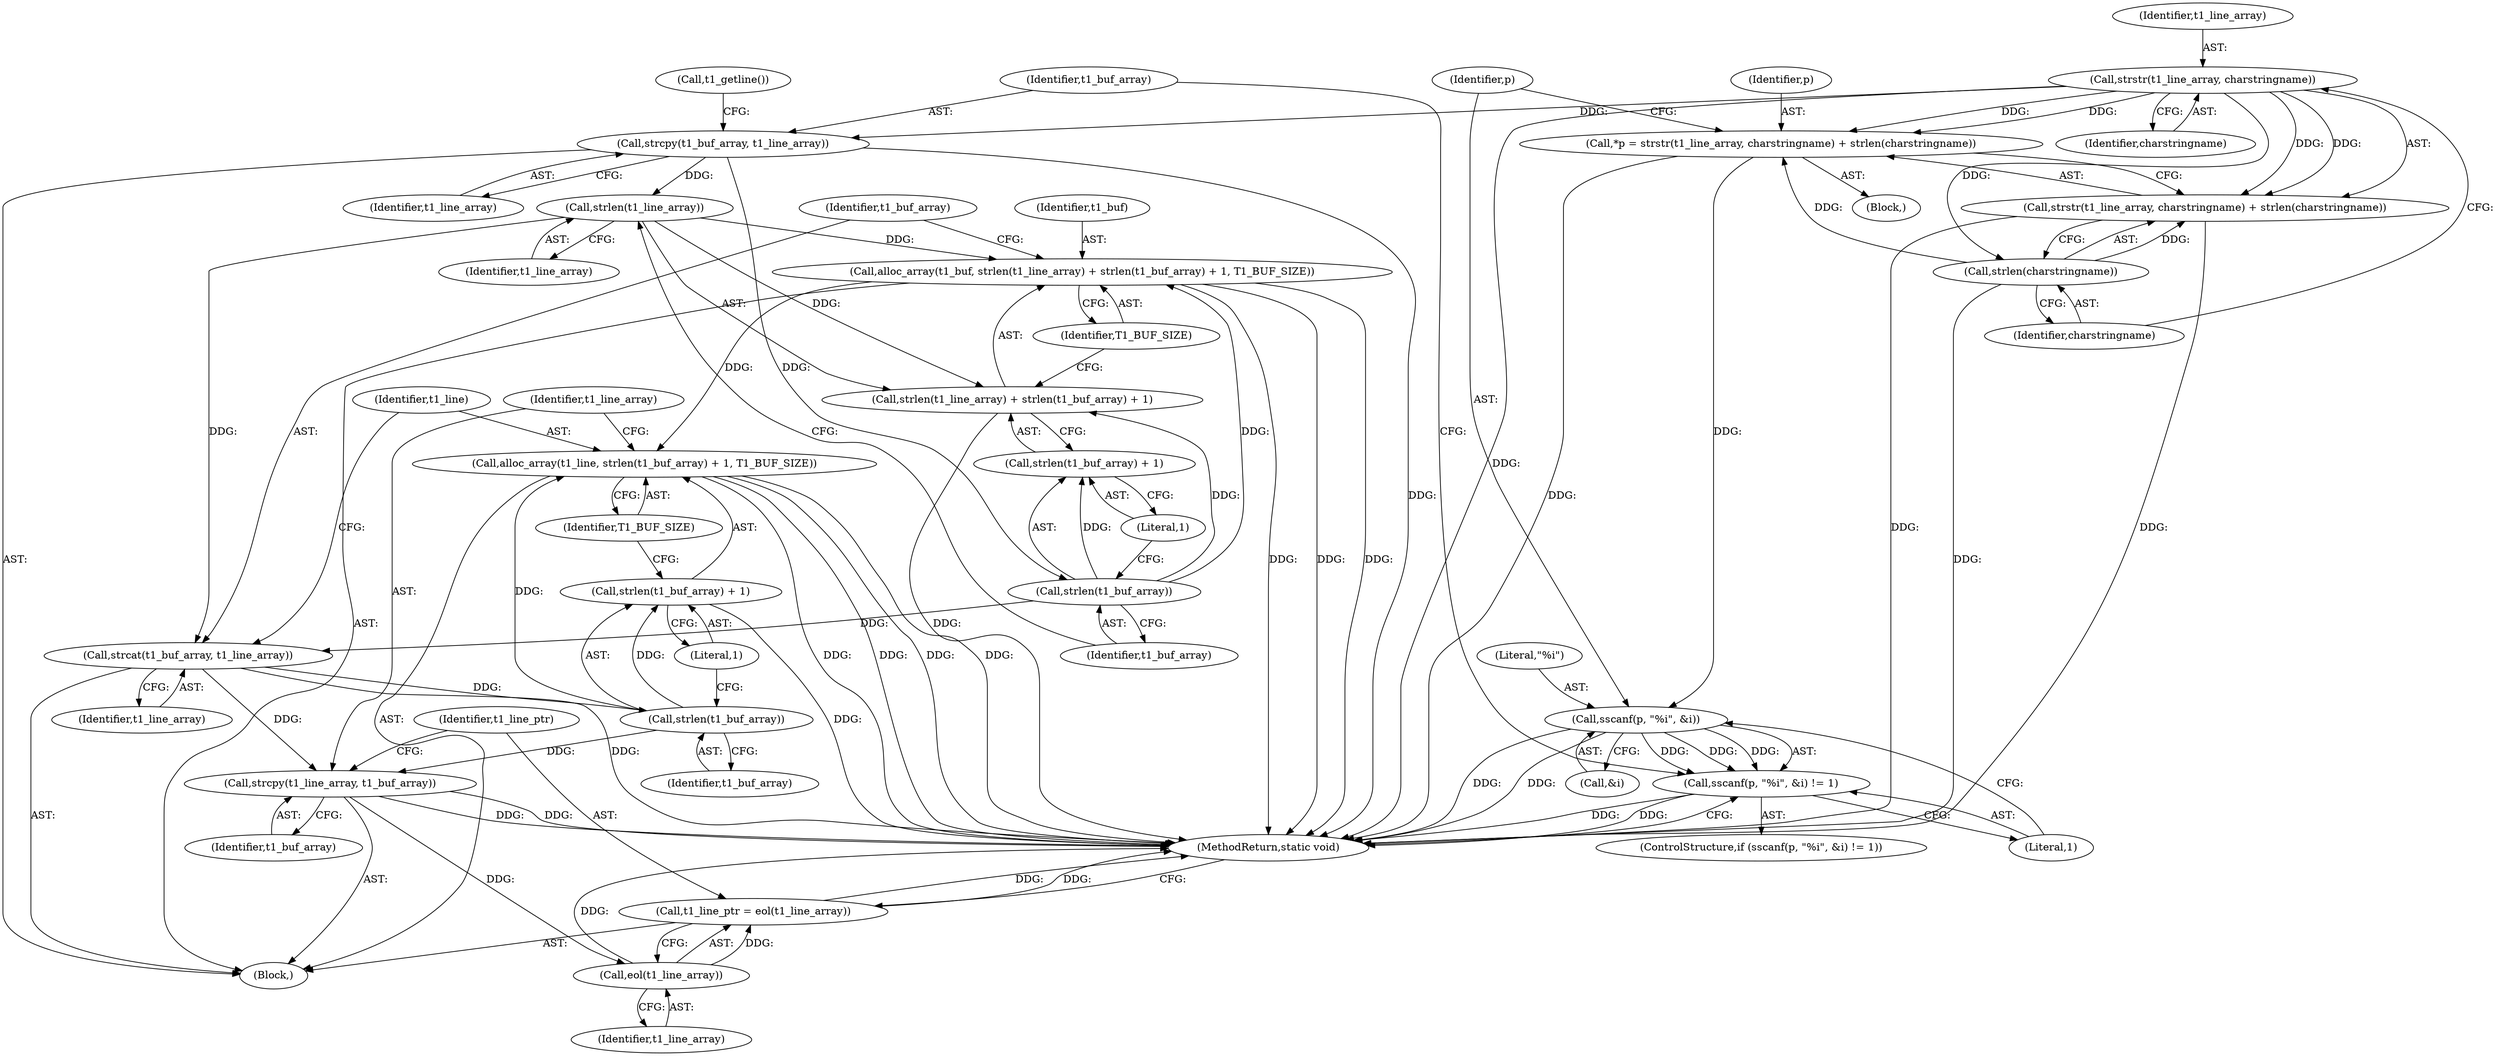 digraph "0_texlive-source_6ed0077520e2b0da1fd060c7f88db7b2e6068e4c_0@API" {
"1000108" [label="(Call,strstr(t1_line_array, charstringname))"];
"1000105" [label="(Call,*p = strstr(t1_line_array, charstringname) + strlen(charstringname))"];
"1000116" [label="(Call,sscanf(p, \"%i\", &i))"];
"1000115" [label="(Call,sscanf(p, \"%i\", &i) != 1)"];
"1000107" [label="(Call,strstr(t1_line_array, charstringname) + strlen(charstringname))"];
"1000111" [label="(Call,strlen(charstringname))"];
"1000123" [label="(Call,strcpy(t1_buf_array, t1_line_array))"];
"1000130" [label="(Call,strlen(t1_line_array))"];
"1000127" [label="(Call,alloc_array(t1_buf, strlen(t1_line_array) + strlen(t1_buf_array) + 1, T1_BUF_SIZE))"];
"1000140" [label="(Call,alloc_array(t1_line, strlen(t1_buf_array) + 1, T1_BUF_SIZE))"];
"1000129" [label="(Call,strlen(t1_line_array) + strlen(t1_buf_array) + 1)"];
"1000137" [label="(Call,strcat(t1_buf_array, t1_line_array))"];
"1000143" [label="(Call,strlen(t1_buf_array))"];
"1000142" [label="(Call,strlen(t1_buf_array) + 1)"];
"1000147" [label="(Call,strcpy(t1_line_array, t1_buf_array))"];
"1000152" [label="(Call,eol(t1_line_array))"];
"1000150" [label="(Call,t1_line_ptr = eol(t1_line_array))"];
"1000133" [label="(Call,strlen(t1_buf_array))"];
"1000132" [label="(Call,strlen(t1_buf_array) + 1)"];
"1000142" [label="(Call,strlen(t1_buf_array) + 1)"];
"1000118" [label="(Literal,\"%i\")"];
"1000130" [label="(Call,strlen(t1_line_array))"];
"1000129" [label="(Call,strlen(t1_line_array) + strlen(t1_buf_array) + 1)"];
"1000139" [label="(Identifier,t1_line_array)"];
"1000111" [label="(Call,strlen(charstringname))"];
"1000149" [label="(Identifier,t1_buf_array)"];
"1000119" [label="(Call,&i)"];
"1000114" [label="(ControlStructure,if (sscanf(p, \"%i\", &i) != 1))"];
"1000106" [label="(Identifier,p)"];
"1000105" [label="(Call,*p = strstr(t1_line_array, charstringname) + strlen(charstringname))"];
"1000132" [label="(Call,strlen(t1_buf_array) + 1)"];
"1000125" [label="(Identifier,t1_line_array)"];
"1000148" [label="(Identifier,t1_line_array)"];
"1000103" [label="(Block,)"];
"1000143" [label="(Call,strlen(t1_buf_array))"];
"1000134" [label="(Identifier,t1_buf_array)"];
"1000122" [label="(Block,)"];
"1000115" [label="(Call,sscanf(p, \"%i\", &i) != 1)"];
"1000140" [label="(Call,alloc_array(t1_line, strlen(t1_buf_array) + 1, T1_BUF_SIZE))"];
"1000144" [label="(Identifier,t1_buf_array)"];
"1000153" [label="(Identifier,t1_line_array)"];
"1000126" [label="(Call,t1_getline())"];
"1000147" [label="(Call,strcpy(t1_line_array, t1_buf_array))"];
"1000117" [label="(Identifier,p)"];
"1000141" [label="(Identifier,t1_line)"];
"1000110" [label="(Identifier,charstringname)"];
"1000150" [label="(Call,t1_line_ptr = eol(t1_line_array))"];
"1000135" [label="(Literal,1)"];
"1000123" [label="(Call,strcpy(t1_buf_array, t1_line_array))"];
"1000124" [label="(Identifier,t1_buf_array)"];
"1000136" [label="(Identifier,T1_BUF_SIZE)"];
"1000128" [label="(Identifier,t1_buf)"];
"1000116" [label="(Call,sscanf(p, \"%i\", &i))"];
"1000133" [label="(Call,strlen(t1_buf_array))"];
"1000107" [label="(Call,strstr(t1_line_array, charstringname) + strlen(charstringname))"];
"1000109" [label="(Identifier,t1_line_array)"];
"1000152" [label="(Call,eol(t1_line_array))"];
"1000138" [label="(Identifier,t1_buf_array)"];
"1000127" [label="(Call,alloc_array(t1_buf, strlen(t1_line_array) + strlen(t1_buf_array) + 1, T1_BUF_SIZE))"];
"1000112" [label="(Identifier,charstringname)"];
"1000131" [label="(Identifier,t1_line_array)"];
"1000121" [label="(Literal,1)"];
"1000137" [label="(Call,strcat(t1_buf_array, t1_line_array))"];
"1000146" [label="(Identifier,T1_BUF_SIZE)"];
"1000108" [label="(Call,strstr(t1_line_array, charstringname))"];
"1000154" [label="(MethodReturn,static void)"];
"1000145" [label="(Literal,1)"];
"1000151" [label="(Identifier,t1_line_ptr)"];
"1000108" -> "1000107"  [label="AST: "];
"1000108" -> "1000110"  [label="CFG: "];
"1000109" -> "1000108"  [label="AST: "];
"1000110" -> "1000108"  [label="AST: "];
"1000112" -> "1000108"  [label="CFG: "];
"1000108" -> "1000154"  [label="DDG: "];
"1000108" -> "1000105"  [label="DDG: "];
"1000108" -> "1000105"  [label="DDG: "];
"1000108" -> "1000107"  [label="DDG: "];
"1000108" -> "1000107"  [label="DDG: "];
"1000108" -> "1000111"  [label="DDG: "];
"1000108" -> "1000123"  [label="DDG: "];
"1000105" -> "1000103"  [label="AST: "];
"1000105" -> "1000107"  [label="CFG: "];
"1000106" -> "1000105"  [label="AST: "];
"1000107" -> "1000105"  [label="AST: "];
"1000117" -> "1000105"  [label="CFG: "];
"1000105" -> "1000154"  [label="DDG: "];
"1000111" -> "1000105"  [label="DDG: "];
"1000105" -> "1000116"  [label="DDG: "];
"1000116" -> "1000115"  [label="AST: "];
"1000116" -> "1000119"  [label="CFG: "];
"1000117" -> "1000116"  [label="AST: "];
"1000118" -> "1000116"  [label="AST: "];
"1000119" -> "1000116"  [label="AST: "];
"1000121" -> "1000116"  [label="CFG: "];
"1000116" -> "1000154"  [label="DDG: "];
"1000116" -> "1000154"  [label="DDG: "];
"1000116" -> "1000115"  [label="DDG: "];
"1000116" -> "1000115"  [label="DDG: "];
"1000116" -> "1000115"  [label="DDG: "];
"1000115" -> "1000114"  [label="AST: "];
"1000115" -> "1000121"  [label="CFG: "];
"1000121" -> "1000115"  [label="AST: "];
"1000124" -> "1000115"  [label="CFG: "];
"1000154" -> "1000115"  [label="CFG: "];
"1000115" -> "1000154"  [label="DDG: "];
"1000115" -> "1000154"  [label="DDG: "];
"1000107" -> "1000111"  [label="CFG: "];
"1000111" -> "1000107"  [label="AST: "];
"1000107" -> "1000154"  [label="DDG: "];
"1000107" -> "1000154"  [label="DDG: "];
"1000111" -> "1000107"  [label="DDG: "];
"1000111" -> "1000112"  [label="CFG: "];
"1000112" -> "1000111"  [label="AST: "];
"1000111" -> "1000154"  [label="DDG: "];
"1000123" -> "1000122"  [label="AST: "];
"1000123" -> "1000125"  [label="CFG: "];
"1000124" -> "1000123"  [label="AST: "];
"1000125" -> "1000123"  [label="AST: "];
"1000126" -> "1000123"  [label="CFG: "];
"1000123" -> "1000154"  [label="DDG: "];
"1000123" -> "1000130"  [label="DDG: "];
"1000123" -> "1000133"  [label="DDG: "];
"1000130" -> "1000129"  [label="AST: "];
"1000130" -> "1000131"  [label="CFG: "];
"1000131" -> "1000130"  [label="AST: "];
"1000134" -> "1000130"  [label="CFG: "];
"1000130" -> "1000127"  [label="DDG: "];
"1000130" -> "1000129"  [label="DDG: "];
"1000130" -> "1000137"  [label="DDG: "];
"1000127" -> "1000122"  [label="AST: "];
"1000127" -> "1000136"  [label="CFG: "];
"1000128" -> "1000127"  [label="AST: "];
"1000129" -> "1000127"  [label="AST: "];
"1000136" -> "1000127"  [label="AST: "];
"1000138" -> "1000127"  [label="CFG: "];
"1000127" -> "1000154"  [label="DDG: "];
"1000127" -> "1000154"  [label="DDG: "];
"1000127" -> "1000154"  [label="DDG: "];
"1000133" -> "1000127"  [label="DDG: "];
"1000127" -> "1000140"  [label="DDG: "];
"1000140" -> "1000122"  [label="AST: "];
"1000140" -> "1000146"  [label="CFG: "];
"1000141" -> "1000140"  [label="AST: "];
"1000142" -> "1000140"  [label="AST: "];
"1000146" -> "1000140"  [label="AST: "];
"1000148" -> "1000140"  [label="CFG: "];
"1000140" -> "1000154"  [label="DDG: "];
"1000140" -> "1000154"  [label="DDG: "];
"1000140" -> "1000154"  [label="DDG: "];
"1000140" -> "1000154"  [label="DDG: "];
"1000143" -> "1000140"  [label="DDG: "];
"1000129" -> "1000132"  [label="CFG: "];
"1000132" -> "1000129"  [label="AST: "];
"1000136" -> "1000129"  [label="CFG: "];
"1000129" -> "1000154"  [label="DDG: "];
"1000133" -> "1000129"  [label="DDG: "];
"1000137" -> "1000122"  [label="AST: "];
"1000137" -> "1000139"  [label="CFG: "];
"1000138" -> "1000137"  [label="AST: "];
"1000139" -> "1000137"  [label="AST: "];
"1000141" -> "1000137"  [label="CFG: "];
"1000137" -> "1000154"  [label="DDG: "];
"1000133" -> "1000137"  [label="DDG: "];
"1000137" -> "1000143"  [label="DDG: "];
"1000137" -> "1000147"  [label="DDG: "];
"1000143" -> "1000142"  [label="AST: "];
"1000143" -> "1000144"  [label="CFG: "];
"1000144" -> "1000143"  [label="AST: "];
"1000145" -> "1000143"  [label="CFG: "];
"1000143" -> "1000142"  [label="DDG: "];
"1000143" -> "1000147"  [label="DDG: "];
"1000142" -> "1000145"  [label="CFG: "];
"1000145" -> "1000142"  [label="AST: "];
"1000146" -> "1000142"  [label="CFG: "];
"1000142" -> "1000154"  [label="DDG: "];
"1000147" -> "1000122"  [label="AST: "];
"1000147" -> "1000149"  [label="CFG: "];
"1000148" -> "1000147"  [label="AST: "];
"1000149" -> "1000147"  [label="AST: "];
"1000151" -> "1000147"  [label="CFG: "];
"1000147" -> "1000154"  [label="DDG: "];
"1000147" -> "1000154"  [label="DDG: "];
"1000147" -> "1000152"  [label="DDG: "];
"1000152" -> "1000150"  [label="AST: "];
"1000152" -> "1000153"  [label="CFG: "];
"1000153" -> "1000152"  [label="AST: "];
"1000150" -> "1000152"  [label="CFG: "];
"1000152" -> "1000154"  [label="DDG: "];
"1000152" -> "1000150"  [label="DDG: "];
"1000150" -> "1000122"  [label="AST: "];
"1000151" -> "1000150"  [label="AST: "];
"1000154" -> "1000150"  [label="CFG: "];
"1000150" -> "1000154"  [label="DDG: "];
"1000150" -> "1000154"  [label="DDG: "];
"1000133" -> "1000132"  [label="AST: "];
"1000133" -> "1000134"  [label="CFG: "];
"1000134" -> "1000133"  [label="AST: "];
"1000135" -> "1000133"  [label="CFG: "];
"1000133" -> "1000132"  [label="DDG: "];
"1000132" -> "1000135"  [label="CFG: "];
"1000135" -> "1000132"  [label="AST: "];
}
